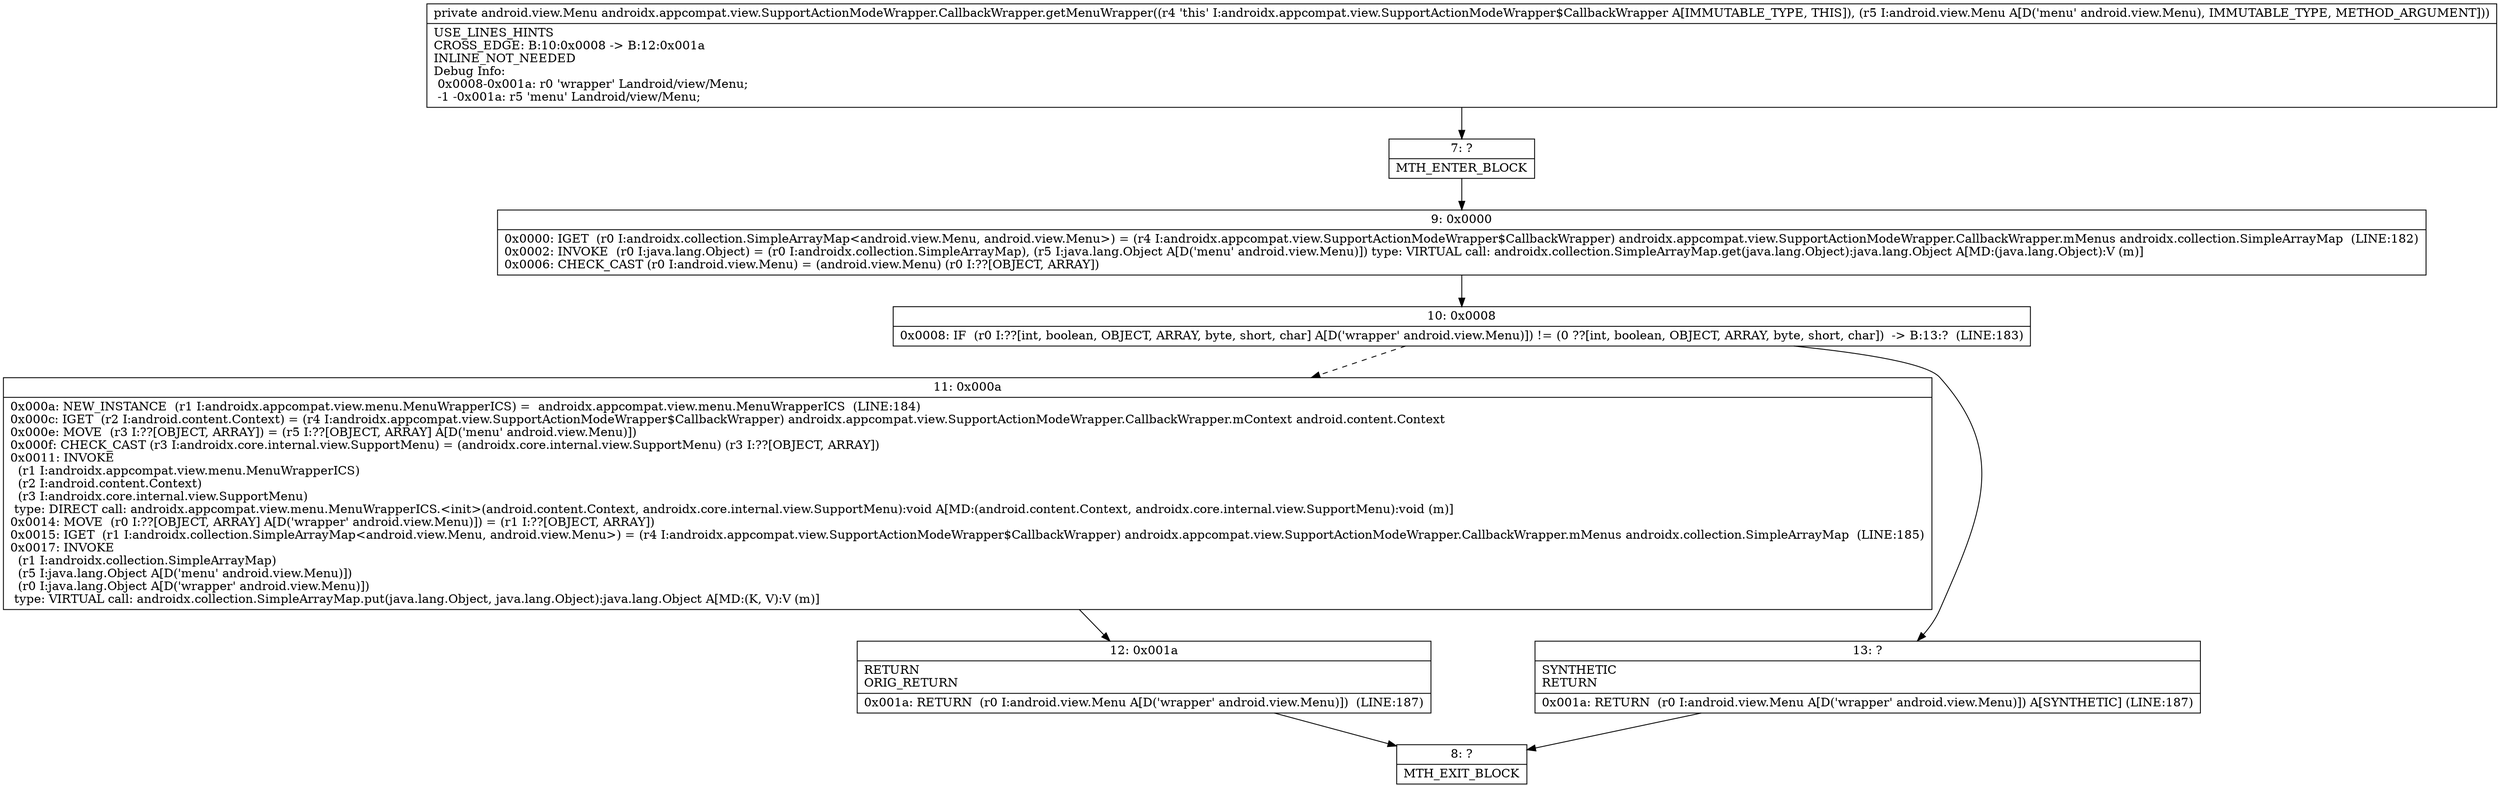 digraph "CFG forandroidx.appcompat.view.SupportActionModeWrapper.CallbackWrapper.getMenuWrapper(Landroid\/view\/Menu;)Landroid\/view\/Menu;" {
Node_7 [shape=record,label="{7\:\ ?|MTH_ENTER_BLOCK\l}"];
Node_9 [shape=record,label="{9\:\ 0x0000|0x0000: IGET  (r0 I:androidx.collection.SimpleArrayMap\<android.view.Menu, android.view.Menu\>) = (r4 I:androidx.appcompat.view.SupportActionModeWrapper$CallbackWrapper) androidx.appcompat.view.SupportActionModeWrapper.CallbackWrapper.mMenus androidx.collection.SimpleArrayMap  (LINE:182)\l0x0002: INVOKE  (r0 I:java.lang.Object) = (r0 I:androidx.collection.SimpleArrayMap), (r5 I:java.lang.Object A[D('menu' android.view.Menu)]) type: VIRTUAL call: androidx.collection.SimpleArrayMap.get(java.lang.Object):java.lang.Object A[MD:(java.lang.Object):V (m)]\l0x0006: CHECK_CAST (r0 I:android.view.Menu) = (android.view.Menu) (r0 I:??[OBJECT, ARRAY]) \l}"];
Node_10 [shape=record,label="{10\:\ 0x0008|0x0008: IF  (r0 I:??[int, boolean, OBJECT, ARRAY, byte, short, char] A[D('wrapper' android.view.Menu)]) != (0 ??[int, boolean, OBJECT, ARRAY, byte, short, char])  \-\> B:13:?  (LINE:183)\l}"];
Node_11 [shape=record,label="{11\:\ 0x000a|0x000a: NEW_INSTANCE  (r1 I:androidx.appcompat.view.menu.MenuWrapperICS) =  androidx.appcompat.view.menu.MenuWrapperICS  (LINE:184)\l0x000c: IGET  (r2 I:android.content.Context) = (r4 I:androidx.appcompat.view.SupportActionModeWrapper$CallbackWrapper) androidx.appcompat.view.SupportActionModeWrapper.CallbackWrapper.mContext android.content.Context \l0x000e: MOVE  (r3 I:??[OBJECT, ARRAY]) = (r5 I:??[OBJECT, ARRAY] A[D('menu' android.view.Menu)]) \l0x000f: CHECK_CAST (r3 I:androidx.core.internal.view.SupportMenu) = (androidx.core.internal.view.SupportMenu) (r3 I:??[OBJECT, ARRAY]) \l0x0011: INVOKE  \l  (r1 I:androidx.appcompat.view.menu.MenuWrapperICS)\l  (r2 I:android.content.Context)\l  (r3 I:androidx.core.internal.view.SupportMenu)\l type: DIRECT call: androidx.appcompat.view.menu.MenuWrapperICS.\<init\>(android.content.Context, androidx.core.internal.view.SupportMenu):void A[MD:(android.content.Context, androidx.core.internal.view.SupportMenu):void (m)]\l0x0014: MOVE  (r0 I:??[OBJECT, ARRAY] A[D('wrapper' android.view.Menu)]) = (r1 I:??[OBJECT, ARRAY]) \l0x0015: IGET  (r1 I:androidx.collection.SimpleArrayMap\<android.view.Menu, android.view.Menu\>) = (r4 I:androidx.appcompat.view.SupportActionModeWrapper$CallbackWrapper) androidx.appcompat.view.SupportActionModeWrapper.CallbackWrapper.mMenus androidx.collection.SimpleArrayMap  (LINE:185)\l0x0017: INVOKE  \l  (r1 I:androidx.collection.SimpleArrayMap)\l  (r5 I:java.lang.Object A[D('menu' android.view.Menu)])\l  (r0 I:java.lang.Object A[D('wrapper' android.view.Menu)])\l type: VIRTUAL call: androidx.collection.SimpleArrayMap.put(java.lang.Object, java.lang.Object):java.lang.Object A[MD:(K, V):V (m)]\l}"];
Node_12 [shape=record,label="{12\:\ 0x001a|RETURN\lORIG_RETURN\l|0x001a: RETURN  (r0 I:android.view.Menu A[D('wrapper' android.view.Menu)])  (LINE:187)\l}"];
Node_8 [shape=record,label="{8\:\ ?|MTH_EXIT_BLOCK\l}"];
Node_13 [shape=record,label="{13\:\ ?|SYNTHETIC\lRETURN\l|0x001a: RETURN  (r0 I:android.view.Menu A[D('wrapper' android.view.Menu)]) A[SYNTHETIC] (LINE:187)\l}"];
MethodNode[shape=record,label="{private android.view.Menu androidx.appcompat.view.SupportActionModeWrapper.CallbackWrapper.getMenuWrapper((r4 'this' I:androidx.appcompat.view.SupportActionModeWrapper$CallbackWrapper A[IMMUTABLE_TYPE, THIS]), (r5 I:android.view.Menu A[D('menu' android.view.Menu), IMMUTABLE_TYPE, METHOD_ARGUMENT]))  | USE_LINES_HINTS\lCROSS_EDGE: B:10:0x0008 \-\> B:12:0x001a\lINLINE_NOT_NEEDED\lDebug Info:\l  0x0008\-0x001a: r0 'wrapper' Landroid\/view\/Menu;\l  \-1 \-0x001a: r5 'menu' Landroid\/view\/Menu;\l}"];
MethodNode -> Node_7;Node_7 -> Node_9;
Node_9 -> Node_10;
Node_10 -> Node_11[style=dashed];
Node_10 -> Node_13;
Node_11 -> Node_12;
Node_12 -> Node_8;
Node_13 -> Node_8;
}

